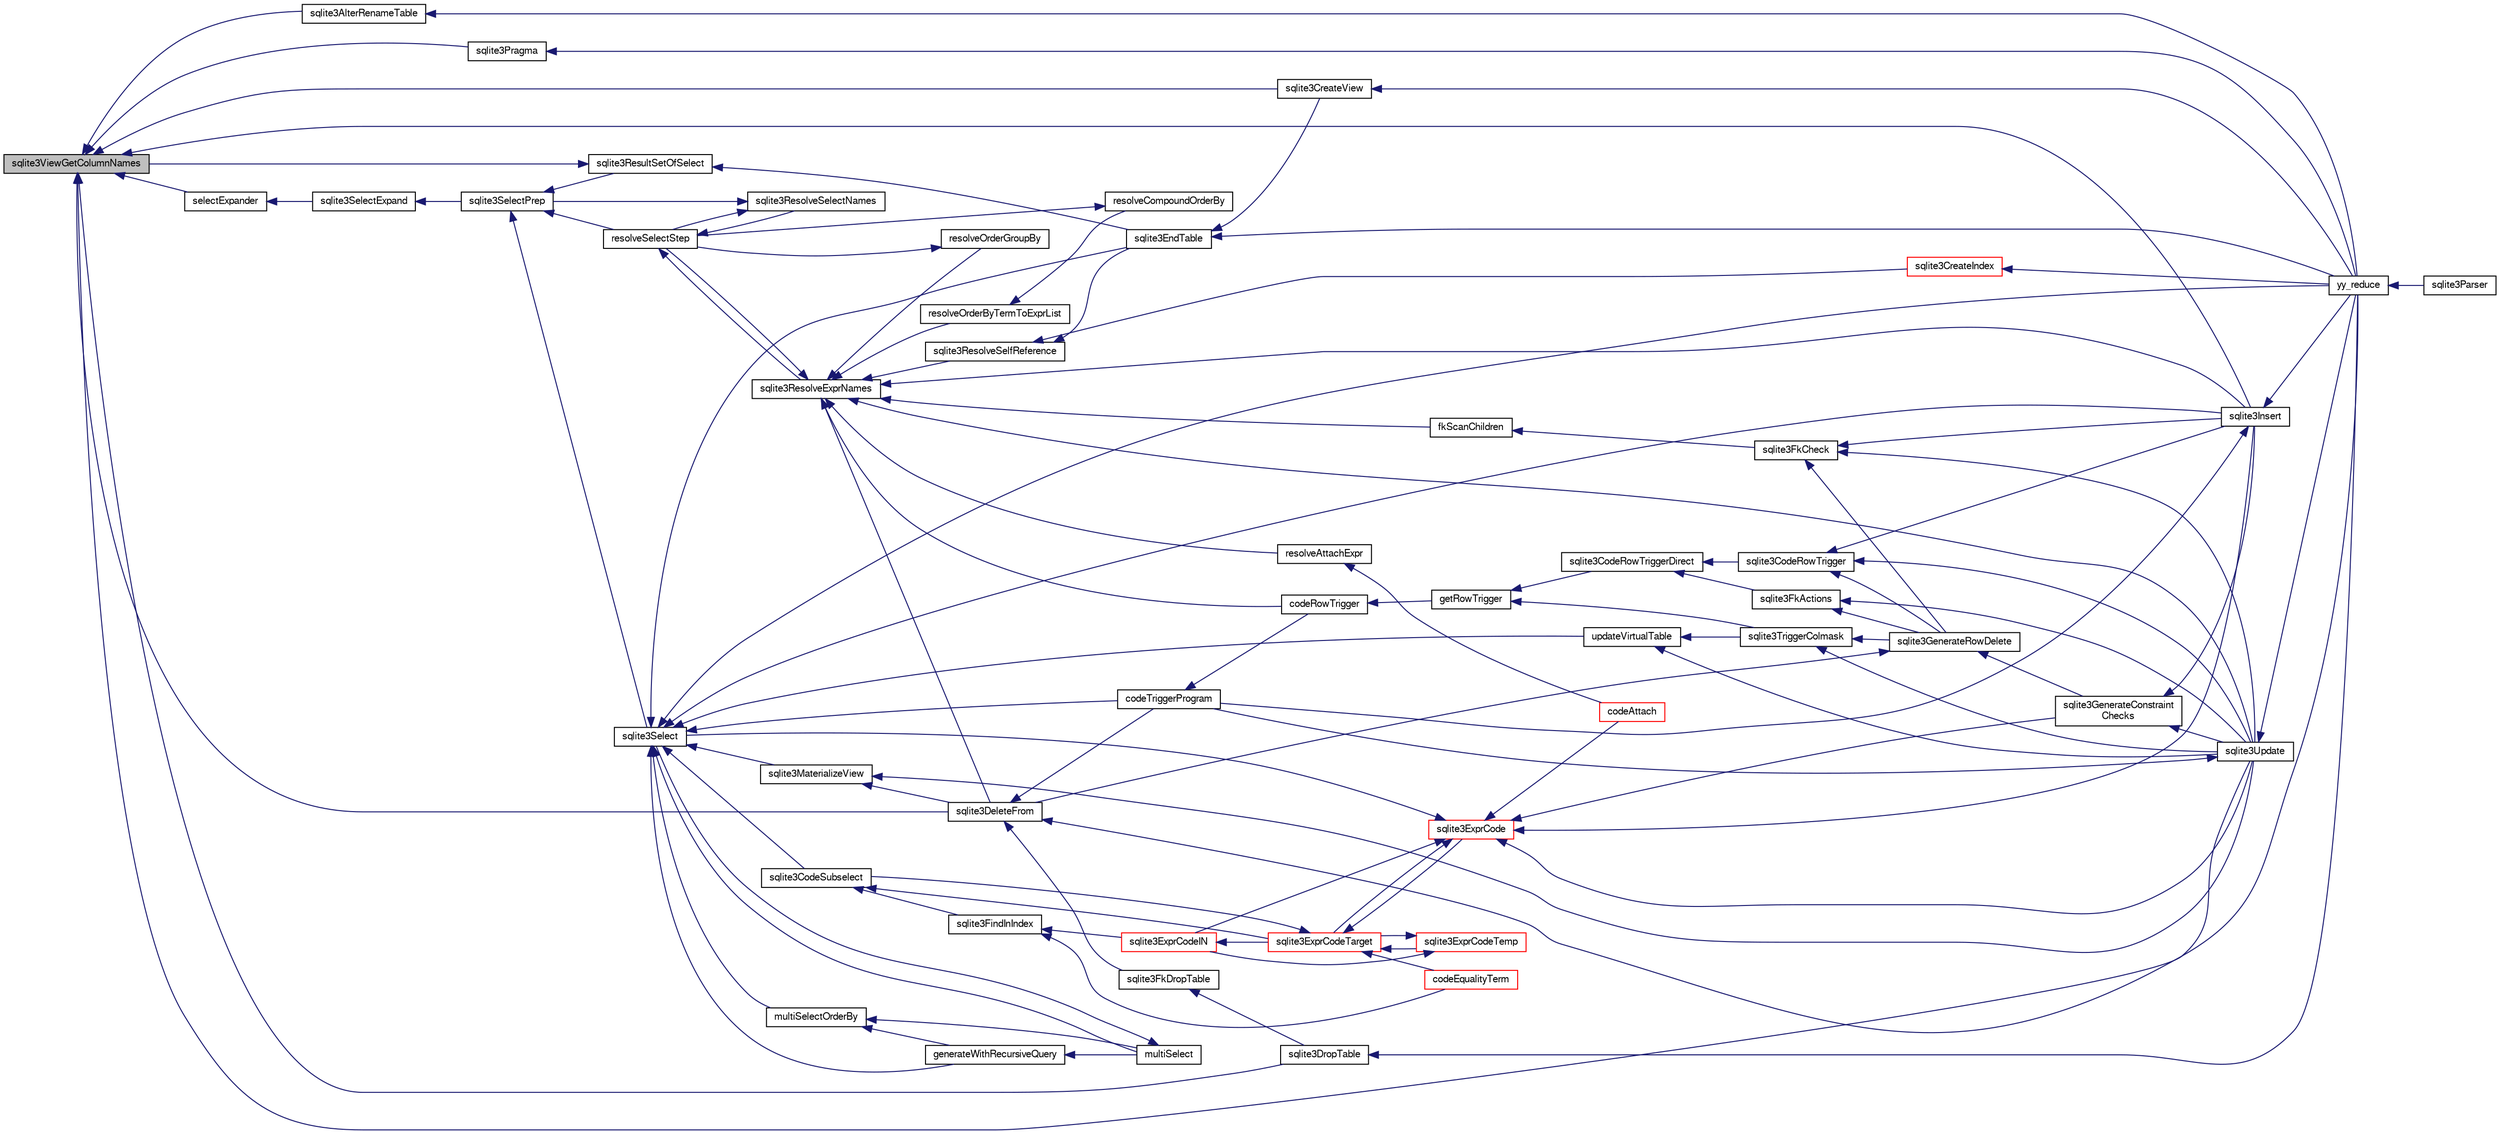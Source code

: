 digraph "sqlite3ViewGetColumnNames"
{
  edge [fontname="FreeSans",fontsize="10",labelfontname="FreeSans",labelfontsize="10"];
  node [fontname="FreeSans",fontsize="10",shape=record];
  rankdir="LR";
  Node798491 [label="sqlite3ViewGetColumnNames",height=0.2,width=0.4,color="black", fillcolor="grey75", style="filled", fontcolor="black"];
  Node798491 -> Node798492 [dir="back",color="midnightblue",fontsize="10",style="solid",fontname="FreeSans"];
  Node798492 [label="sqlite3AlterRenameTable",height=0.2,width=0.4,color="black", fillcolor="white", style="filled",URL="$sqlite3_8c.html#aa5cfdb507ff74e559f2efb0318c96d2c"];
  Node798492 -> Node798493 [dir="back",color="midnightblue",fontsize="10",style="solid",fontname="FreeSans"];
  Node798493 [label="yy_reduce",height=0.2,width=0.4,color="black", fillcolor="white", style="filled",URL="$sqlite3_8c.html#a7c419a9b25711c666a9a2449ef377f14"];
  Node798493 -> Node798494 [dir="back",color="midnightblue",fontsize="10",style="solid",fontname="FreeSans"];
  Node798494 [label="sqlite3Parser",height=0.2,width=0.4,color="black", fillcolor="white", style="filled",URL="$sqlite3_8c.html#a0327d71a5fabe0b6a343d78a2602e72a"];
  Node798491 -> Node798495 [dir="back",color="midnightblue",fontsize="10",style="solid",fontname="FreeSans"];
  Node798495 [label="sqlite3CreateView",height=0.2,width=0.4,color="black", fillcolor="white", style="filled",URL="$sqlite3_8c.html#a9d85cb00ff71dee5cd9a019503a6982e"];
  Node798495 -> Node798493 [dir="back",color="midnightblue",fontsize="10",style="solid",fontname="FreeSans"];
  Node798491 -> Node798496 [dir="back",color="midnightblue",fontsize="10",style="solid",fontname="FreeSans"];
  Node798496 [label="sqlite3DropTable",height=0.2,width=0.4,color="black", fillcolor="white", style="filled",URL="$sqlite3_8c.html#a5534f77364b5568783c0e50db3c9defb"];
  Node798496 -> Node798493 [dir="back",color="midnightblue",fontsize="10",style="solid",fontname="FreeSans"];
  Node798491 -> Node798497 [dir="back",color="midnightblue",fontsize="10",style="solid",fontname="FreeSans"];
  Node798497 [label="sqlite3DeleteFrom",height=0.2,width=0.4,color="black", fillcolor="white", style="filled",URL="$sqlite3_8c.html#ab9b4b45349188b49eabb23f94608a091"];
  Node798497 -> Node798498 [dir="back",color="midnightblue",fontsize="10",style="solid",fontname="FreeSans"];
  Node798498 [label="sqlite3FkDropTable",height=0.2,width=0.4,color="black", fillcolor="white", style="filled",URL="$sqlite3_8c.html#a1218c6fc74e89152ceaa4760e82f5ef9"];
  Node798498 -> Node798496 [dir="back",color="midnightblue",fontsize="10",style="solid",fontname="FreeSans"];
  Node798497 -> Node798499 [dir="back",color="midnightblue",fontsize="10",style="solid",fontname="FreeSans"];
  Node798499 [label="codeTriggerProgram",height=0.2,width=0.4,color="black", fillcolor="white", style="filled",URL="$sqlite3_8c.html#a120801f59d9281d201d2ff4b2606836e"];
  Node798499 -> Node798500 [dir="back",color="midnightblue",fontsize="10",style="solid",fontname="FreeSans"];
  Node798500 [label="codeRowTrigger",height=0.2,width=0.4,color="black", fillcolor="white", style="filled",URL="$sqlite3_8c.html#a463cea5aaaf388b560b206570a0022fc"];
  Node798500 -> Node798501 [dir="back",color="midnightblue",fontsize="10",style="solid",fontname="FreeSans"];
  Node798501 [label="getRowTrigger",height=0.2,width=0.4,color="black", fillcolor="white", style="filled",URL="$sqlite3_8c.html#a69626ef20b540d1a2b19cf56f3f45689"];
  Node798501 -> Node798502 [dir="back",color="midnightblue",fontsize="10",style="solid",fontname="FreeSans"];
  Node798502 [label="sqlite3CodeRowTriggerDirect",height=0.2,width=0.4,color="black", fillcolor="white", style="filled",URL="$sqlite3_8c.html#ad92829f9001bcf89a0299dad5a48acd4"];
  Node798502 -> Node798503 [dir="back",color="midnightblue",fontsize="10",style="solid",fontname="FreeSans"];
  Node798503 [label="sqlite3FkActions",height=0.2,width=0.4,color="black", fillcolor="white", style="filled",URL="$sqlite3_8c.html#a39159bd1623724946c22355ba7f3ef90"];
  Node798503 -> Node798504 [dir="back",color="midnightblue",fontsize="10",style="solid",fontname="FreeSans"];
  Node798504 [label="sqlite3GenerateRowDelete",height=0.2,width=0.4,color="black", fillcolor="white", style="filled",URL="$sqlite3_8c.html#a2c76cbf3027fc18fdbb8cb4cd96b77d9"];
  Node798504 -> Node798497 [dir="back",color="midnightblue",fontsize="10",style="solid",fontname="FreeSans"];
  Node798504 -> Node798505 [dir="back",color="midnightblue",fontsize="10",style="solid",fontname="FreeSans"];
  Node798505 [label="sqlite3GenerateConstraint\lChecks",height=0.2,width=0.4,color="black", fillcolor="white", style="filled",URL="$sqlite3_8c.html#aef639c1e6a0c0a67ca6e7690ad931bd2"];
  Node798505 -> Node798506 [dir="back",color="midnightblue",fontsize="10",style="solid",fontname="FreeSans"];
  Node798506 [label="sqlite3Insert",height=0.2,width=0.4,color="black", fillcolor="white", style="filled",URL="$sqlite3_8c.html#a5b17c9c2000bae6bdff8e6be48d7dc2b"];
  Node798506 -> Node798499 [dir="back",color="midnightblue",fontsize="10",style="solid",fontname="FreeSans"];
  Node798506 -> Node798493 [dir="back",color="midnightblue",fontsize="10",style="solid",fontname="FreeSans"];
  Node798505 -> Node798507 [dir="back",color="midnightblue",fontsize="10",style="solid",fontname="FreeSans"];
  Node798507 [label="sqlite3Update",height=0.2,width=0.4,color="black", fillcolor="white", style="filled",URL="$sqlite3_8c.html#ac5aa67c46e8cc8174566fabe6809fafa"];
  Node798507 -> Node798499 [dir="back",color="midnightblue",fontsize="10",style="solid",fontname="FreeSans"];
  Node798507 -> Node798493 [dir="back",color="midnightblue",fontsize="10",style="solid",fontname="FreeSans"];
  Node798503 -> Node798507 [dir="back",color="midnightblue",fontsize="10",style="solid",fontname="FreeSans"];
  Node798502 -> Node798508 [dir="back",color="midnightblue",fontsize="10",style="solid",fontname="FreeSans"];
  Node798508 [label="sqlite3CodeRowTrigger",height=0.2,width=0.4,color="black", fillcolor="white", style="filled",URL="$sqlite3_8c.html#a37f21393c74de4d01b16761ee9abacd9"];
  Node798508 -> Node798504 [dir="back",color="midnightblue",fontsize="10",style="solid",fontname="FreeSans"];
  Node798508 -> Node798506 [dir="back",color="midnightblue",fontsize="10",style="solid",fontname="FreeSans"];
  Node798508 -> Node798507 [dir="back",color="midnightblue",fontsize="10",style="solid",fontname="FreeSans"];
  Node798501 -> Node798509 [dir="back",color="midnightblue",fontsize="10",style="solid",fontname="FreeSans"];
  Node798509 [label="sqlite3TriggerColmask",height=0.2,width=0.4,color="black", fillcolor="white", style="filled",URL="$sqlite3_8c.html#acace8e99e37ae5e84ea03c65e820c540"];
  Node798509 -> Node798504 [dir="back",color="midnightblue",fontsize="10",style="solid",fontname="FreeSans"];
  Node798509 -> Node798507 [dir="back",color="midnightblue",fontsize="10",style="solid",fontname="FreeSans"];
  Node798497 -> Node798493 [dir="back",color="midnightblue",fontsize="10",style="solid",fontname="FreeSans"];
  Node798491 -> Node798506 [dir="back",color="midnightblue",fontsize="10",style="solid",fontname="FreeSans"];
  Node798491 -> Node798510 [dir="back",color="midnightblue",fontsize="10",style="solid",fontname="FreeSans"];
  Node798510 [label="sqlite3Pragma",height=0.2,width=0.4,color="black", fillcolor="white", style="filled",URL="$sqlite3_8c.html#a111391370f58f8e6a6eca51fd34d62ed"];
  Node798510 -> Node798493 [dir="back",color="midnightblue",fontsize="10",style="solid",fontname="FreeSans"];
  Node798491 -> Node798511 [dir="back",color="midnightblue",fontsize="10",style="solid",fontname="FreeSans"];
  Node798511 [label="selectExpander",height=0.2,width=0.4,color="black", fillcolor="white", style="filled",URL="$sqlite3_8c.html#abee977318fbf74531340c6e41b0ca953"];
  Node798511 -> Node798512 [dir="back",color="midnightblue",fontsize="10",style="solid",fontname="FreeSans"];
  Node798512 [label="sqlite3SelectExpand",height=0.2,width=0.4,color="black", fillcolor="white", style="filled",URL="$sqlite3_8c.html#ae55acd1d8219505e629c2148950fa3de"];
  Node798512 -> Node798513 [dir="back",color="midnightblue",fontsize="10",style="solid",fontname="FreeSans"];
  Node798513 [label="sqlite3SelectPrep",height=0.2,width=0.4,color="black", fillcolor="white", style="filled",URL="$sqlite3_8c.html#aa4385bd53c0a43dea72fbc23cc78e1c6"];
  Node798513 -> Node798514 [dir="back",color="midnightblue",fontsize="10",style="solid",fontname="FreeSans"];
  Node798514 [label="resolveSelectStep",height=0.2,width=0.4,color="black", fillcolor="white", style="filled",URL="$sqlite3_8c.html#a0b9015a9e505c63fd104dcbad672c814"];
  Node798514 -> Node798515 [dir="back",color="midnightblue",fontsize="10",style="solid",fontname="FreeSans"];
  Node798515 [label="sqlite3ResolveExprNames",height=0.2,width=0.4,color="black", fillcolor="white", style="filled",URL="$sqlite3_8c.html#a537cf717a3f847807d3a3fd65da636ad"];
  Node798515 -> Node798516 [dir="back",color="midnightblue",fontsize="10",style="solid",fontname="FreeSans"];
  Node798516 [label="resolveOrderByTermToExprList",height=0.2,width=0.4,color="black", fillcolor="white", style="filled",URL="$sqlite3_8c.html#ac7f7eabdc769257622ad90aac3e02fe6"];
  Node798516 -> Node798517 [dir="back",color="midnightblue",fontsize="10",style="solid",fontname="FreeSans"];
  Node798517 [label="resolveCompoundOrderBy",height=0.2,width=0.4,color="black", fillcolor="white", style="filled",URL="$sqlite3_8c.html#a462c5aa49cfd6aad6a92fa60ddefc569"];
  Node798517 -> Node798514 [dir="back",color="midnightblue",fontsize="10",style="solid",fontname="FreeSans"];
  Node798515 -> Node798518 [dir="back",color="midnightblue",fontsize="10",style="solid",fontname="FreeSans"];
  Node798518 [label="resolveOrderGroupBy",height=0.2,width=0.4,color="black", fillcolor="white", style="filled",URL="$sqlite3_8c.html#a4dc8ed6177a5de887eae1010992e3d00"];
  Node798518 -> Node798514 [dir="back",color="midnightblue",fontsize="10",style="solid",fontname="FreeSans"];
  Node798515 -> Node798514 [dir="back",color="midnightblue",fontsize="10",style="solid",fontname="FreeSans"];
  Node798515 -> Node798519 [dir="back",color="midnightblue",fontsize="10",style="solid",fontname="FreeSans"];
  Node798519 [label="sqlite3ResolveSelfReference",height=0.2,width=0.4,color="black", fillcolor="white", style="filled",URL="$sqlite3_8c.html#ab524095a849de78f8728167d19336094"];
  Node798519 -> Node798520 [dir="back",color="midnightblue",fontsize="10",style="solid",fontname="FreeSans"];
  Node798520 [label="sqlite3EndTable",height=0.2,width=0.4,color="black", fillcolor="white", style="filled",URL="$sqlite3_8c.html#a7b5f2c66c0f0b6f819d970ca389768b0"];
  Node798520 -> Node798495 [dir="back",color="midnightblue",fontsize="10",style="solid",fontname="FreeSans"];
  Node798520 -> Node798493 [dir="back",color="midnightblue",fontsize="10",style="solid",fontname="FreeSans"];
  Node798519 -> Node798521 [dir="back",color="midnightblue",fontsize="10",style="solid",fontname="FreeSans"];
  Node798521 [label="sqlite3CreateIndex",height=0.2,width=0.4,color="red", fillcolor="white", style="filled",URL="$sqlite3_8c.html#a8dbe5e590ab6c58a8c45f34f7c81e825"];
  Node798521 -> Node798493 [dir="back",color="midnightblue",fontsize="10",style="solid",fontname="FreeSans"];
  Node798515 -> Node798524 [dir="back",color="midnightblue",fontsize="10",style="solid",fontname="FreeSans"];
  Node798524 [label="resolveAttachExpr",height=0.2,width=0.4,color="black", fillcolor="white", style="filled",URL="$sqlite3_8c.html#a2b0ae2ee3fae38ccc805f582a9ce38f5"];
  Node798524 -> Node798525 [dir="back",color="midnightblue",fontsize="10",style="solid",fontname="FreeSans"];
  Node798525 [label="codeAttach",height=0.2,width=0.4,color="red", fillcolor="white", style="filled",URL="$sqlite3_8c.html#ade4e9e30d828a19c191fdcb098676d5b"];
  Node798515 -> Node798497 [dir="back",color="midnightblue",fontsize="10",style="solid",fontname="FreeSans"];
  Node798515 -> Node798528 [dir="back",color="midnightblue",fontsize="10",style="solid",fontname="FreeSans"];
  Node798528 [label="fkScanChildren",height=0.2,width=0.4,color="black", fillcolor="white", style="filled",URL="$sqlite3_8c.html#a67c9dcb484336b3155e7a82a037d4691"];
  Node798528 -> Node798529 [dir="back",color="midnightblue",fontsize="10",style="solid",fontname="FreeSans"];
  Node798529 [label="sqlite3FkCheck",height=0.2,width=0.4,color="black", fillcolor="white", style="filled",URL="$sqlite3_8c.html#aa38fb76c7d6f48f19772877a41703b92"];
  Node798529 -> Node798504 [dir="back",color="midnightblue",fontsize="10",style="solid",fontname="FreeSans"];
  Node798529 -> Node798506 [dir="back",color="midnightblue",fontsize="10",style="solid",fontname="FreeSans"];
  Node798529 -> Node798507 [dir="back",color="midnightblue",fontsize="10",style="solid",fontname="FreeSans"];
  Node798515 -> Node798506 [dir="back",color="midnightblue",fontsize="10",style="solid",fontname="FreeSans"];
  Node798515 -> Node798500 [dir="back",color="midnightblue",fontsize="10",style="solid",fontname="FreeSans"];
  Node798515 -> Node798507 [dir="back",color="midnightblue",fontsize="10",style="solid",fontname="FreeSans"];
  Node798514 -> Node798530 [dir="back",color="midnightblue",fontsize="10",style="solid",fontname="FreeSans"];
  Node798530 [label="sqlite3ResolveSelectNames",height=0.2,width=0.4,color="black", fillcolor="white", style="filled",URL="$sqlite3_8c.html#a0cf10c480643b1ab9eaa02056a400734"];
  Node798530 -> Node798514 [dir="back",color="midnightblue",fontsize="10",style="solid",fontname="FreeSans"];
  Node798530 -> Node798513 [dir="back",color="midnightblue",fontsize="10",style="solid",fontname="FreeSans"];
  Node798513 -> Node798531 [dir="back",color="midnightblue",fontsize="10",style="solid",fontname="FreeSans"];
  Node798531 [label="sqlite3ResultSetOfSelect",height=0.2,width=0.4,color="black", fillcolor="white", style="filled",URL="$sqlite3_8c.html#ade35a86757654a36498d74152aa2fda8"];
  Node798531 -> Node798520 [dir="back",color="midnightblue",fontsize="10",style="solid",fontname="FreeSans"];
  Node798531 -> Node798491 [dir="back",color="midnightblue",fontsize="10",style="solid",fontname="FreeSans"];
  Node798513 -> Node798532 [dir="back",color="midnightblue",fontsize="10",style="solid",fontname="FreeSans"];
  Node798532 [label="sqlite3Select",height=0.2,width=0.4,color="black", fillcolor="white", style="filled",URL="$sqlite3_8c.html#a2465ee8c956209ba4b272477b7c21a45"];
  Node798532 -> Node798533 [dir="back",color="midnightblue",fontsize="10",style="solid",fontname="FreeSans"];
  Node798533 [label="sqlite3CodeSubselect",height=0.2,width=0.4,color="black", fillcolor="white", style="filled",URL="$sqlite3_8c.html#aa69b46d2204a1d1b110107a1be12ee0c"];
  Node798533 -> Node798534 [dir="back",color="midnightblue",fontsize="10",style="solid",fontname="FreeSans"];
  Node798534 [label="sqlite3FindInIndex",height=0.2,width=0.4,color="black", fillcolor="white", style="filled",URL="$sqlite3_8c.html#af7d8c56ab0231f44bb5f87b3fafeffb2"];
  Node798534 -> Node798535 [dir="back",color="midnightblue",fontsize="10",style="solid",fontname="FreeSans"];
  Node798535 [label="sqlite3ExprCodeIN",height=0.2,width=0.4,color="red", fillcolor="white", style="filled",URL="$sqlite3_8c.html#ad9cf4f5b5ffb90c24a4a0900c8626193"];
  Node798535 -> Node798536 [dir="back",color="midnightblue",fontsize="10",style="solid",fontname="FreeSans"];
  Node798536 [label="sqlite3ExprCodeTarget",height=0.2,width=0.4,color="red", fillcolor="white", style="filled",URL="$sqlite3_8c.html#a4f308397a0a3ed299ed31aaa1ae2a293"];
  Node798536 -> Node798533 [dir="back",color="midnightblue",fontsize="10",style="solid",fontname="FreeSans"];
  Node798536 -> Node798537 [dir="back",color="midnightblue",fontsize="10",style="solid",fontname="FreeSans"];
  Node798537 [label="sqlite3ExprCodeTemp",height=0.2,width=0.4,color="red", fillcolor="white", style="filled",URL="$sqlite3_8c.html#a3bc5c1ccb3c5851847e2aeb4a84ae1fc"];
  Node798537 -> Node798535 [dir="back",color="midnightblue",fontsize="10",style="solid",fontname="FreeSans"];
  Node798537 -> Node798536 [dir="back",color="midnightblue",fontsize="10",style="solid",fontname="FreeSans"];
  Node798536 -> Node798550 [dir="back",color="midnightblue",fontsize="10",style="solid",fontname="FreeSans"];
  Node798550 [label="sqlite3ExprCode",height=0.2,width=0.4,color="red", fillcolor="white", style="filled",URL="$sqlite3_8c.html#a75f270fb0b111b86924cca4ea507b417"];
  Node798550 -> Node798535 [dir="back",color="midnightblue",fontsize="10",style="solid",fontname="FreeSans"];
  Node798550 -> Node798536 [dir="back",color="midnightblue",fontsize="10",style="solid",fontname="FreeSans"];
  Node798550 -> Node798525 [dir="back",color="midnightblue",fontsize="10",style="solid",fontname="FreeSans"];
  Node798550 -> Node798506 [dir="back",color="midnightblue",fontsize="10",style="solid",fontname="FreeSans"];
  Node798550 -> Node798505 [dir="back",color="midnightblue",fontsize="10",style="solid",fontname="FreeSans"];
  Node798550 -> Node798532 [dir="back",color="midnightblue",fontsize="10",style="solid",fontname="FreeSans"];
  Node798550 -> Node798507 [dir="back",color="midnightblue",fontsize="10",style="solid",fontname="FreeSans"];
  Node798536 -> Node798571 [dir="back",color="midnightblue",fontsize="10",style="solid",fontname="FreeSans"];
  Node798571 [label="codeEqualityTerm",height=0.2,width=0.4,color="red", fillcolor="white", style="filled",URL="$sqlite3_8c.html#ad88a57073f031452c9843e97f15acc47"];
  Node798534 -> Node798571 [dir="back",color="midnightblue",fontsize="10",style="solid",fontname="FreeSans"];
  Node798533 -> Node798536 [dir="back",color="midnightblue",fontsize="10",style="solid",fontname="FreeSans"];
  Node798532 -> Node798520 [dir="back",color="midnightblue",fontsize="10",style="solid",fontname="FreeSans"];
  Node798532 -> Node798573 [dir="back",color="midnightblue",fontsize="10",style="solid",fontname="FreeSans"];
  Node798573 [label="sqlite3MaterializeView",height=0.2,width=0.4,color="black", fillcolor="white", style="filled",URL="$sqlite3_8c.html#a4557984b0b75f998fb0c3f231c9b1def"];
  Node798573 -> Node798497 [dir="back",color="midnightblue",fontsize="10",style="solid",fontname="FreeSans"];
  Node798573 -> Node798507 [dir="back",color="midnightblue",fontsize="10",style="solid",fontname="FreeSans"];
  Node798532 -> Node798506 [dir="back",color="midnightblue",fontsize="10",style="solid",fontname="FreeSans"];
  Node798532 -> Node798555 [dir="back",color="midnightblue",fontsize="10",style="solid",fontname="FreeSans"];
  Node798555 [label="generateWithRecursiveQuery",height=0.2,width=0.4,color="black", fillcolor="white", style="filled",URL="$sqlite3_8c.html#ade2c3663fa9c3b9676507984b9483942"];
  Node798555 -> Node798556 [dir="back",color="midnightblue",fontsize="10",style="solid",fontname="FreeSans"];
  Node798556 [label="multiSelect",height=0.2,width=0.4,color="black", fillcolor="white", style="filled",URL="$sqlite3_8c.html#a6456c61f3d9b2389738753cedfa24fa7"];
  Node798556 -> Node798532 [dir="back",color="midnightblue",fontsize="10",style="solid",fontname="FreeSans"];
  Node798532 -> Node798556 [dir="back",color="midnightblue",fontsize="10",style="solid",fontname="FreeSans"];
  Node798532 -> Node798557 [dir="back",color="midnightblue",fontsize="10",style="solid",fontname="FreeSans"];
  Node798557 [label="multiSelectOrderBy",height=0.2,width=0.4,color="black", fillcolor="white", style="filled",URL="$sqlite3_8c.html#afcdb8488c6f4dfdadaf9f04bca35b808"];
  Node798557 -> Node798555 [dir="back",color="midnightblue",fontsize="10",style="solid",fontname="FreeSans"];
  Node798557 -> Node798556 [dir="back",color="midnightblue",fontsize="10",style="solid",fontname="FreeSans"];
  Node798532 -> Node798499 [dir="back",color="midnightblue",fontsize="10",style="solid",fontname="FreeSans"];
  Node798532 -> Node798574 [dir="back",color="midnightblue",fontsize="10",style="solid",fontname="FreeSans"];
  Node798574 [label="updateVirtualTable",height=0.2,width=0.4,color="black", fillcolor="white", style="filled",URL="$sqlite3_8c.html#a740220531db9293c39a2cdd7da3f74e1"];
  Node798574 -> Node798509 [dir="back",color="midnightblue",fontsize="10",style="solid",fontname="FreeSans"];
  Node798574 -> Node798507 [dir="back",color="midnightblue",fontsize="10",style="solid",fontname="FreeSans"];
  Node798532 -> Node798493 [dir="back",color="midnightblue",fontsize="10",style="solid",fontname="FreeSans"];
  Node798491 -> Node798507 [dir="back",color="midnightblue",fontsize="10",style="solid",fontname="FreeSans"];
}
